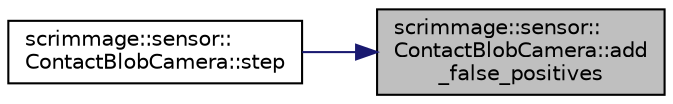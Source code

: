 digraph "scrimmage::sensor::ContactBlobCamera::add_false_positives"
{
 // LATEX_PDF_SIZE
  edge [fontname="Helvetica",fontsize="10",labelfontname="Helvetica",labelfontsize="10"];
  node [fontname="Helvetica",fontsize="10",shape=record];
  rankdir="RL";
  Node1 [label="scrimmage::sensor::\lContactBlobCamera::add\l_false_positives",height=0.2,width=0.4,color="black", fillcolor="grey75", style="filled", fontcolor="black",tooltip=" "];
  Node1 -> Node2 [dir="back",color="midnightblue",fontsize="10",style="solid",fontname="Helvetica"];
  Node2 [label="scrimmage::sensor::\lContactBlobCamera::step",height=0.2,width=0.4,color="black", fillcolor="white", style="filled",URL="$classscrimmage_1_1sensor_1_1ContactBlobCamera.html#ab325b84c85a3d23a96479f34e06264a1",tooltip=" "];
}
